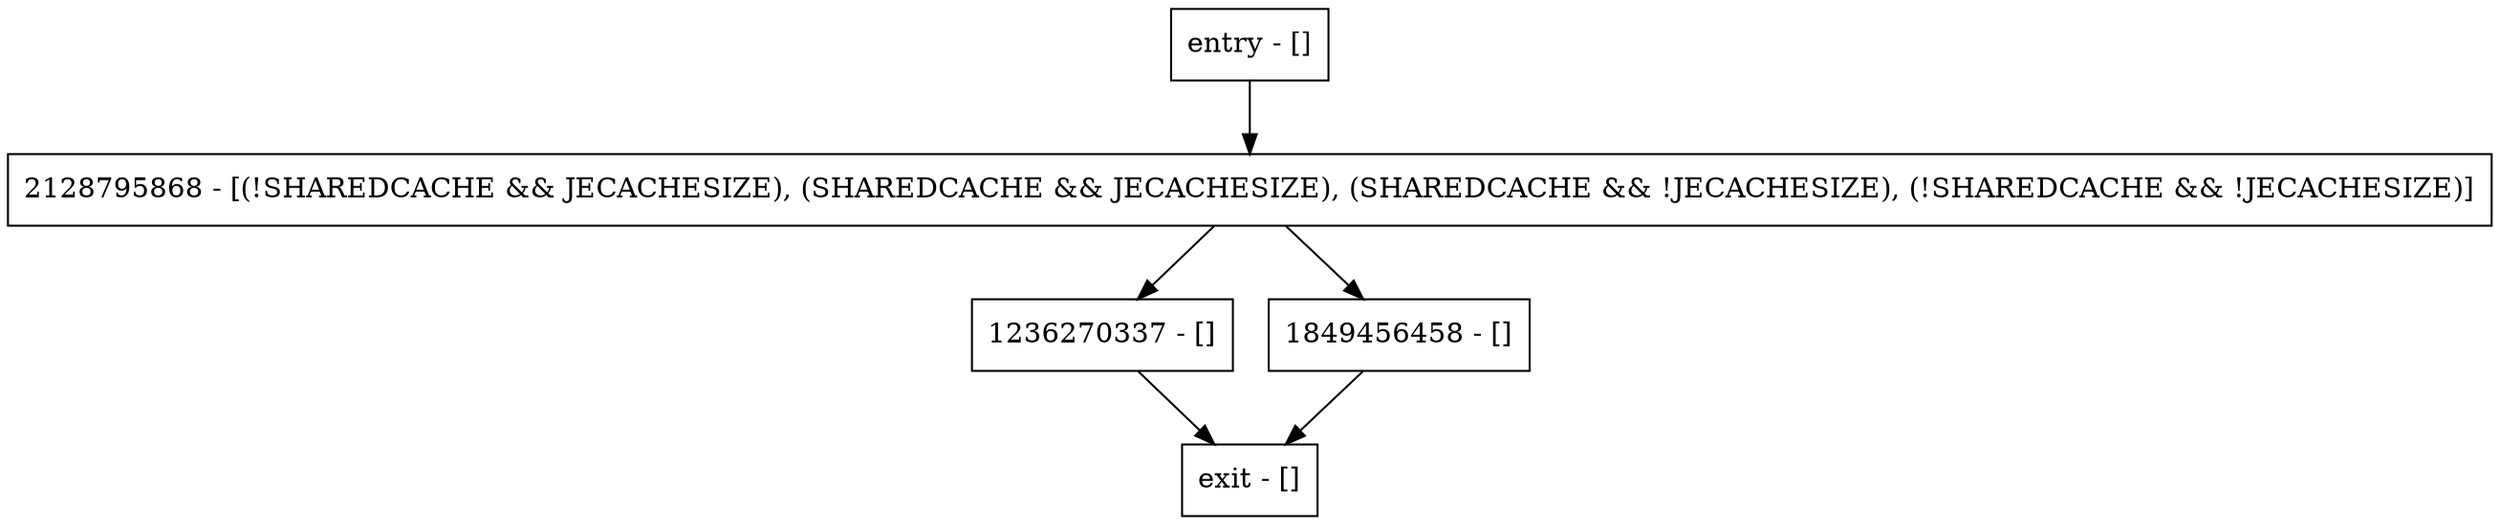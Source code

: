 digraph parseBoolean {
node [shape=record];
entry [label="entry - []"];
exit [label="exit - []"];
2128795868 [label="2128795868 - [(!SHAREDCACHE && JECACHESIZE), (SHAREDCACHE && JECACHESIZE), (SHAREDCACHE && !JECACHESIZE), (!SHAREDCACHE && !JECACHESIZE)]"];
1236270337 [label="1236270337 - []"];
1849456458 [label="1849456458 - []"];
entry;
exit;
entry -> 2128795868;
2128795868 -> 1236270337;
2128795868 -> 1849456458;
1236270337 -> exit;
1849456458 -> exit;
}
